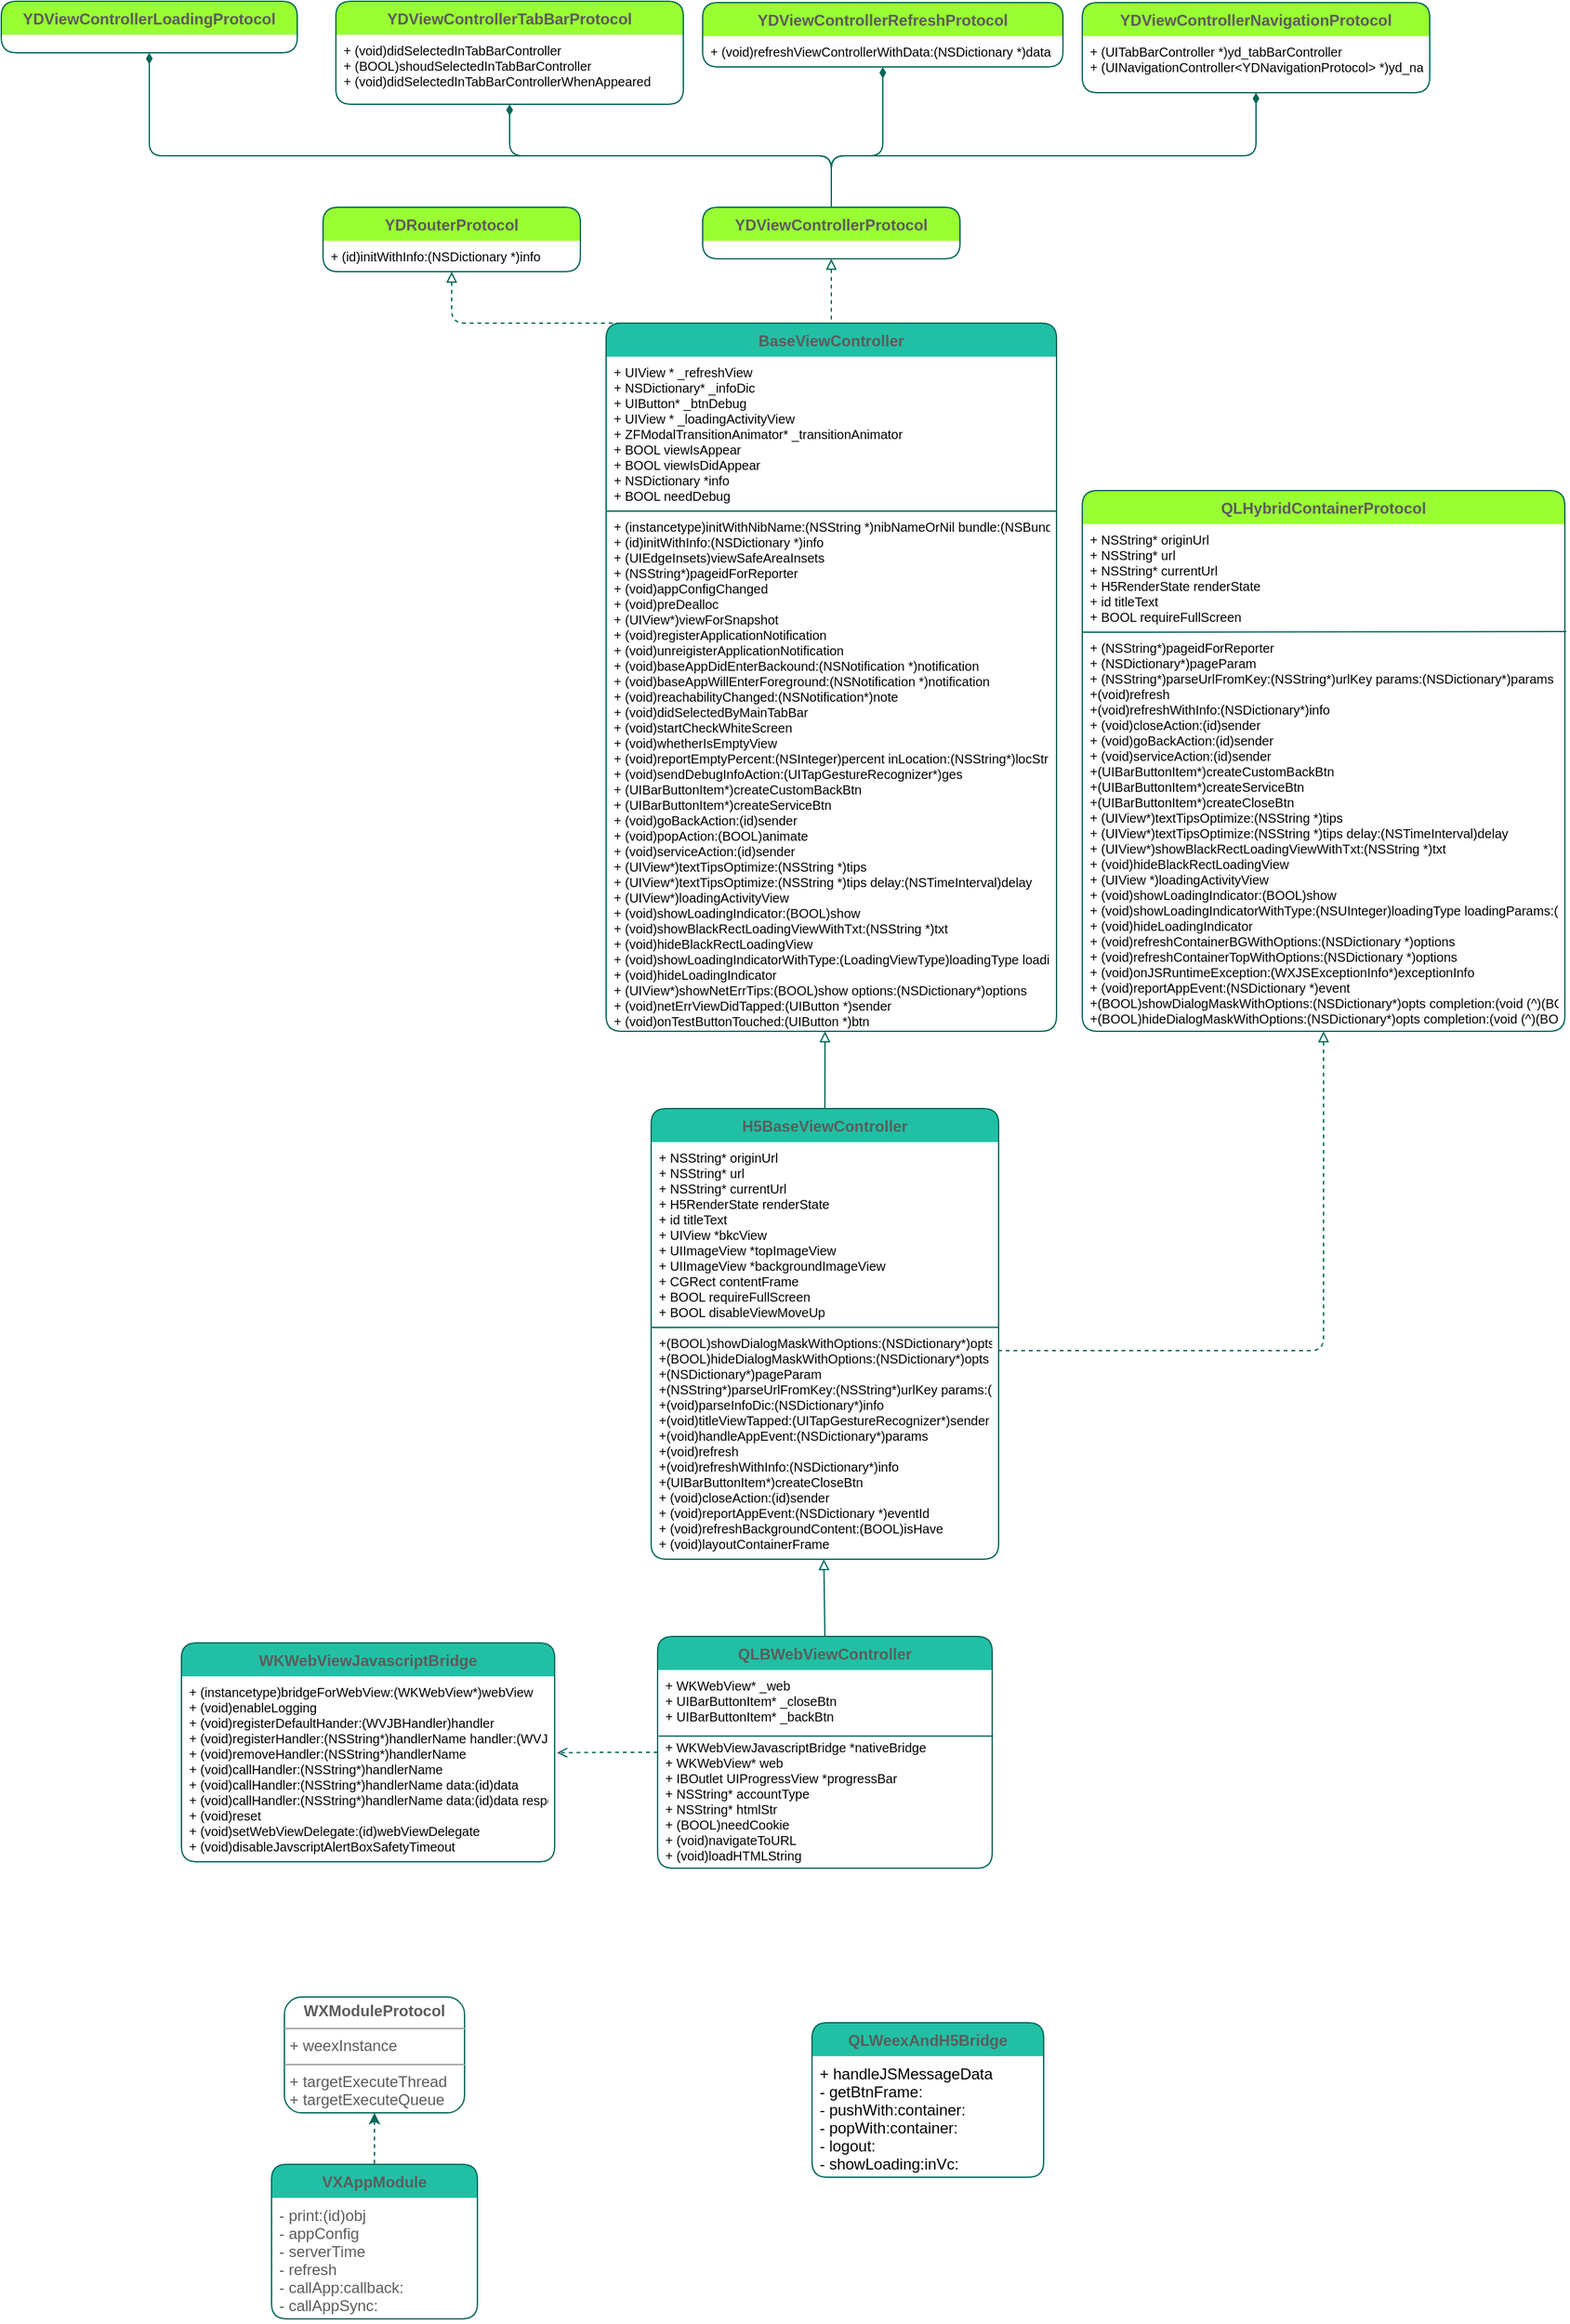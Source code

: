 <mxfile version="14.2.9" type="github">
  <diagram id="C5RBs43oDa-KdzZeNtuy" name="Page-1">
    <mxGraphModel dx="2221" dy="3082" grid="1" gridSize="10" guides="1" tooltips="1" connect="1" arrows="1" fold="1" page="1" pageScale="1" pageWidth="827" pageHeight="1169" math="0" shadow="0">
      <root>
        <mxCell id="WIyWlLk6GJQsqaUBKTNV-0" />
        <mxCell id="WIyWlLk6GJQsqaUBKTNV-1" parent="WIyWlLk6GJQsqaUBKTNV-0" />
        <mxCell id="Zo8zre_AHFBqHG1fS06w-9" value="VXAppModule" style="swimlane;fontStyle=1;align=center;verticalAlign=top;childLayout=stackLayout;horizontal=1;startSize=26;horizontalStack=0;resizeParent=1;resizeParentMax=0;resizeLast=0;collapsible=1;marginBottom=0;rounded=1;strokeColor=#006658;fillColor=#21C0A5;fontColor=#5C5C5C;swimlaneLine=0;glass=0;shadow=0;" vertex="1" parent="WIyWlLk6GJQsqaUBKTNV-1">
          <mxGeometry x="60" y="390" width="160" height="120" as="geometry">
            <mxRectangle x="260" y="210" width="110" height="26" as="alternateBounds" />
          </mxGeometry>
        </mxCell>
        <mxCell id="Zo8zre_AHFBqHG1fS06w-12" value="- print:(id)obj&#xa;- appConfig&#xa;- serverTime&#xa;- refresh&#xa;- callApp:callback:&#xa;- callAppSync:&#xa;&#xa;&#xa;&#xa;&#xa;&#xa;" style="text;strokeColor=none;fillColor=none;align=left;verticalAlign=top;spacingLeft=4;spacingRight=4;overflow=hidden;rotatable=0;points=[[0,0.5],[1,0.5]];portConstraint=eastwest;fontColor=#5C5C5C;" vertex="1" parent="Zo8zre_AHFBqHG1fS06w-9">
          <mxGeometry y="26" width="160" height="94" as="geometry" />
        </mxCell>
        <mxCell id="Zo8zre_AHFBqHG1fS06w-21" style="rounded=1;orthogonalLoop=1;jettySize=auto;html=1;exitX=0.5;exitY=1;exitDx=0;exitDy=0;entryX=0.5;entryY=0;entryDx=0;entryDy=0;strokeColor=#006658;fillColor=#21C0A5;fontColor=#5C5C5C;startArrow=classic;startFill=1;endArrow=none;endFill=0;dashed=1;" edge="1" parent="WIyWlLk6GJQsqaUBKTNV-1" source="Zo8zre_AHFBqHG1fS06w-18" target="Zo8zre_AHFBqHG1fS06w-9">
          <mxGeometry relative="1" as="geometry" />
        </mxCell>
        <mxCell id="Zo8zre_AHFBqHG1fS06w-18" value="&lt;p style=&quot;margin: 0px ; margin-top: 4px ; text-align: center&quot;&gt;&lt;b&gt;WXModuleProtocol&lt;/b&gt;&lt;/p&gt;&lt;hr size=&quot;1&quot;&gt;&lt;p style=&quot;margin: 0px ; margin-left: 4px&quot;&gt;+ weexInstance&lt;br&gt;&lt;/p&gt;&lt;hr size=&quot;1&quot;&gt;&lt;p style=&quot;margin: 0px ; margin-left: 4px&quot;&gt;+ targetExecuteThread&lt;/p&gt;&lt;p style=&quot;margin: 0px ; margin-left: 4px&quot;&gt;+ targetExecuteQueue&lt;/p&gt;" style="verticalAlign=top;align=left;overflow=fill;fontSize=12;fontFamily=Helvetica;html=1;rounded=1;strokeColor=#006658;fontColor=#5C5C5C;fillColor=none;" vertex="1" parent="WIyWlLk6GJQsqaUBKTNV-1">
          <mxGeometry x="70" y="260" width="140" height="90" as="geometry" />
        </mxCell>
        <mxCell id="Zo8zre_AHFBqHG1fS06w-28" value="QLWeexAndH5Bridge" style="swimlane;fontStyle=1;align=center;verticalAlign=top;childLayout=stackLayout;horizontal=1;startSize=26;horizontalStack=0;resizeParent=1;resizeParentMax=0;resizeLast=0;collapsible=1;marginBottom=0;rounded=1;sketch=0;strokeColor=#006658;fillColor=#21C0A5;fontColor=#5C5C5C;swimlaneLine=0;" vertex="1" parent="WIyWlLk6GJQsqaUBKTNV-1">
          <mxGeometry x="480" y="280" width="180" height="120" as="geometry" />
        </mxCell>
        <mxCell id="Zo8zre_AHFBqHG1fS06w-31" value="+ handleJSMessageData&#xa;- getBtnFrame:&#xa;- pushWith:container:&#xa;- popWith:container:&#xa;- logout:&#xa;- showLoading:inVc:" style="text;strokeColor=none;fillColor=none;align=left;verticalAlign=top;spacingLeft=4;spacingRight=4;overflow=hidden;rotatable=0;points=[[0,0.5],[1,0.5]];portConstraint=eastwest;" vertex="1" parent="Zo8zre_AHFBqHG1fS06w-28">
          <mxGeometry y="26" width="180" height="94" as="geometry" />
        </mxCell>
        <mxCell id="Zo8zre_AHFBqHG1fS06w-32" value="WKWebViewJavascriptBridge" style="swimlane;fontStyle=1;align=center;verticalAlign=top;childLayout=stackLayout;horizontal=1;startSize=26;horizontalStack=0;resizeParent=1;resizeParentMax=0;resizeLast=0;collapsible=1;marginBottom=0;rounded=1;sketch=0;strokeColor=#006658;fillColor=#21C0A5;fontColor=#5C5C5C;swimlaneLine=0;" vertex="1" parent="WIyWlLk6GJQsqaUBKTNV-1">
          <mxGeometry x="-10" y="-15" width="290" height="170" as="geometry" />
        </mxCell>
        <mxCell id="Zo8zre_AHFBqHG1fS06w-33" value="+ (instancetype)bridgeForWebView:(WKWebView*)webView&#xa;+ (void)enableLogging&#xa;+ (void)registerDefaultHander:(WVJBHandler)handler&#xa;+ (void)registerHandler:(NSString*)handlerName handler:(WVJBHandler)handler&#xa;+ (void)removeHandler:(NSString*)handlerName&#xa;+ (void)callHandler:(NSString*)handlerName&#xa;+ (void)callHandler:(NSString*)handlerName data:(id)data&#xa;+ (void)callHandler:(NSString*)handlerName data:(id)data responseCallback:(WVJBResponseCallback)responseCallback&#xa;+ (void)reset&#xa;+ (void)setWebViewDelegate:(id)webViewDelegate&#xa;+ (void)disableJavscriptAlertBoxSafetyTimeout" style="text;strokeColor=none;fillColor=none;align=left;verticalAlign=top;spacingLeft=4;spacingRight=4;overflow=hidden;rotatable=0;points=[[0,0.5],[1,0.5]];portConstraint=eastwest;fontSize=10;" vertex="1" parent="Zo8zre_AHFBqHG1fS06w-32">
          <mxGeometry y="26" width="290" height="144" as="geometry" />
        </mxCell>
        <mxCell id="Zo8zre_AHFBqHG1fS06w-92" style="edgeStyle=orthogonalEdgeStyle;curved=0;rounded=1;sketch=0;orthogonalLoop=1;jettySize=auto;html=1;entryX=1.006;entryY=0.412;entryDx=0;entryDy=0;startArrow=none;startFill=0;endArrow=open;endFill=0;strokeColor=#006658;fillColor=#21C0A5;fontSize=10;fontColor=#FF9575;entryPerimeter=0;dashed=1;" edge="1" parent="WIyWlLk6GJQsqaUBKTNV-1" source="Zo8zre_AHFBqHG1fS06w-35" target="Zo8zre_AHFBqHG1fS06w-33">
          <mxGeometry relative="1" as="geometry" />
        </mxCell>
        <mxCell id="Zo8zre_AHFBqHG1fS06w-35" value="QLBWebViewController" style="swimlane;fontStyle=1;align=center;verticalAlign=top;childLayout=stackLayout;horizontal=1;startSize=26;horizontalStack=0;resizeParent=1;resizeParentMax=0;resizeLast=0;collapsible=1;marginBottom=0;rounded=1;sketch=0;strokeColor=#006658;fillColor=#21C0A5;fontColor=#5C5C5C;swimlaneLine=0;" vertex="1" parent="WIyWlLk6GJQsqaUBKTNV-1">
          <mxGeometry x="360" y="-20" width="260" height="180" as="geometry">
            <mxRectangle x="360" y="-20" width="170" height="26" as="alternateBounds" />
          </mxGeometry>
        </mxCell>
        <mxCell id="Zo8zre_AHFBqHG1fS06w-36" value="+ WKWebView* _web&#xa;+ UIBarButtonItem* _closeBtn&#xa;+ UIBarButtonItem* _backBtn&#xa;&#xa;+ WKWebViewJavascriptBridge *nativeBridge&#xa;+ WKWebView* web&#xa;+ IBOutlet UIProgressView *progressBar&#xa;+ NSString* accountType&#xa;+ NSString* htmlStr&#xa;+ (BOOL)needCookie&#xa;+ (void)navigateToURL&#xa;+ (void)loadHTMLString" style="text;strokeColor=none;fillColor=none;align=left;verticalAlign=top;spacingLeft=4;spacingRight=4;overflow=hidden;rotatable=0;points=[[0,0.5],[1,0.5]];portConstraint=eastwest;fontSize=10;" vertex="1" parent="Zo8zre_AHFBqHG1fS06w-35">
          <mxGeometry y="26" width="260" height="154" as="geometry" />
        </mxCell>
        <mxCell id="Zo8zre_AHFBqHG1fS06w-91" value="" style="endArrow=none;html=1;strokeColor=#006658;fillColor=#21C0A5;fontSize=10;fontColor=#FF9575;exitX=0.003;exitY=0.334;exitDx=0;exitDy=0;exitPerimeter=0;entryX=1.003;entryY=0.334;entryDx=0;entryDy=0;entryPerimeter=0;" edge="1" parent="Zo8zre_AHFBqHG1fS06w-35" source="Zo8zre_AHFBqHG1fS06w-36" target="Zo8zre_AHFBqHG1fS06w-36">
          <mxGeometry width="50" height="50" relative="1" as="geometry">
            <mxPoint x="-20" y="-110" as="sourcePoint" />
            <mxPoint x="30" y="-160" as="targetPoint" />
          </mxGeometry>
        </mxCell>
        <mxCell id="Zo8zre_AHFBqHG1fS06w-83" style="edgeStyle=orthogonalEdgeStyle;curved=0;rounded=1;sketch=0;orthogonalLoop=1;jettySize=auto;html=1;entryX=1;entryY=0.5;entryDx=0;entryDy=0;startArrow=block;startFill=0;endArrow=none;endFill=0;strokeColor=#006658;fillColor=#21C0A5;fontSize=10;fontColor=#FF9575;dashed=1;" edge="1" parent="WIyWlLk6GJQsqaUBKTNV-1" source="Zo8zre_AHFBqHG1fS06w-43" target="Zo8zre_AHFBqHG1fS06w-52">
          <mxGeometry relative="1" as="geometry">
            <Array as="points">
              <mxPoint x="878" y="-242" />
            </Array>
          </mxGeometry>
        </mxCell>
        <mxCell id="Zo8zre_AHFBqHG1fS06w-43" value="QLHybridContainerProtocol" style="swimlane;fontStyle=1;align=center;verticalAlign=top;childLayout=stackLayout;horizontal=1;startSize=26;horizontalStack=0;resizeParent=1;resizeParentMax=0;resizeLast=0;collapsible=1;marginBottom=0;rounded=1;sketch=0;strokeColor=#006658;fontColor=#5C5C5C;swimlaneLine=0;fontSize=12;fillColor=#99FF33;" vertex="1" parent="WIyWlLk6GJQsqaUBKTNV-1">
          <mxGeometry x="690" y="-910" width="375" height="420" as="geometry">
            <mxRectangle x="690" y="-540" width="170" height="26" as="alternateBounds" />
          </mxGeometry>
        </mxCell>
        <mxCell id="Zo8zre_AHFBqHG1fS06w-49" value="" style="endArrow=none;html=1;rounded=0;strokeColor=#006658;fillColor=#21C0A5;fontSize=12;fontColor=#5C5C5C;entryX=1.003;entryY=0.212;entryDx=0;entryDy=0;entryPerimeter=0;" edge="1" parent="Zo8zre_AHFBqHG1fS06w-43" target="Zo8zre_AHFBqHG1fS06w-45">
          <mxGeometry relative="1" as="geometry">
            <mxPoint y="110" as="sourcePoint" />
            <mxPoint x="160" y="110" as="targetPoint" />
          </mxGeometry>
        </mxCell>
        <mxCell id="Zo8zre_AHFBqHG1fS06w-45" value="+ NSString* originUrl&#xa;+ NSString* url&#xa;+ NSString* currentUrl&#xa;+ H5RenderState renderState&#xa;+ id titleText&#xa;+ BOOL requireFullScreen&#xa;&#xa;+ (NSString*)pageidForReporter&#xa;+ (NSDictionary*)pageParam&#xa;+ (NSString*)parseUrlFromKey:(NSString*)urlKey params:(NSDictionary*)params&#xa;+(void)refresh&#xa;+(void)refreshWithInfo:(NSDictionary*)info&#xa;+ (void)closeAction:(id)sender&#xa;+ (void)goBackAction:(id)sender&#xa;+ (void)serviceAction:(id)sender&#xa;+(UIBarButtonItem*)createCustomBackBtn&#xa;+(UIBarButtonItem*)createServiceBtn&#xa;+(UIBarButtonItem*)createCloseBtn&#xa;+ (UIView*)textTipsOptimize:(NSString *)tips&#xa;+ (UIView*)textTipsOptimize:(NSString *)tips delay:(NSTimeInterval)delay&#xa;+ (UIView*)showBlackRectLoadingViewWithTxt:(NSString *)txt&#xa;+ (void)hideBlackRectLoadingView&#xa;+ (UIView *)loadingActivityView&#xa;+ (void)showLoadingIndicator:(BOOL)show&#xa;+ (void)showLoadingIndicatorWithType:(NSUInteger)loadingType loadingParams:(NSDictionary *)params&#xa;+ (void)hideLoadingIndicator&#xa;+ (void)refreshContainerBGWithOptions:(NSDictionary *)options&#xa;+ (void)refreshContainerTopWithOptions:(NSDictionary *)options&#xa;+ (void)onJSRuntimeException:(WXJSExceptionInfo*)exceptionInfo&#xa;+ (void)reportAppEvent:(NSDictionary *)event&#xa;+(BOOL)showDialogMaskWithOptions:(NSDictionary*)opts completion:(void (^)(BOOL finished))completion&#xa;+(BOOL)hideDialogMaskWithOptions:(NSDictionary*)opts completion:(void (^)(BOOL finished))completion" style="text;strokeColor=none;fillColor=none;align=left;verticalAlign=top;spacingLeft=4;spacingRight=4;overflow=hidden;rotatable=0;points=[[0,0.5],[1,0.5]];portConstraint=eastwest;fontSize=10;" vertex="1" parent="Zo8zre_AHFBqHG1fS06w-43">
          <mxGeometry y="26" width="375" height="394" as="geometry" />
        </mxCell>
        <mxCell id="Zo8zre_AHFBqHG1fS06w-50" value="H5BaseViewController" style="swimlane;fontStyle=1;align=center;verticalAlign=top;childLayout=stackLayout;horizontal=1;startSize=26;horizontalStack=0;resizeParent=1;resizeParentMax=0;resizeLast=0;collapsible=1;marginBottom=0;rounded=1;sketch=0;strokeColor=#006658;fillColor=#21C0A5;fontColor=#5C5C5C;swimlaneLine=0;" vertex="1" parent="WIyWlLk6GJQsqaUBKTNV-1">
          <mxGeometry x="355" y="-430" width="270" height="350" as="geometry">
            <mxRectangle x="310" y="-530" width="170" height="26" as="alternateBounds" />
          </mxGeometry>
        </mxCell>
        <mxCell id="Zo8zre_AHFBqHG1fS06w-53" value="" style="endArrow=none;html=1;rounded=0;strokeColor=#006658;fillColor=#21C0A5;fontSize=10;fontColor=#5C5C5C;entryX=1;entryY=0.444;entryDx=0;entryDy=0;entryPerimeter=0;" edge="1" parent="Zo8zre_AHFBqHG1fS06w-50" target="Zo8zre_AHFBqHG1fS06w-52">
          <mxGeometry relative="1" as="geometry">
            <mxPoint y="170" as="sourcePoint" />
            <mxPoint x="160" y="170" as="targetPoint" />
          </mxGeometry>
        </mxCell>
        <mxCell id="Zo8zre_AHFBqHG1fS06w-52" value="+ NSString* originUrl&#xa;+ NSString* url&#xa;+ NSString* currentUrl&#xa;+ H5RenderState renderState&#xa;+ id titleText&#xa;+ UIView *bkcView&#xa;+ UIImageView *topImageView&#xa;+ UIImageView *backgroundImageView&#xa;+ CGRect contentFrame&#xa;+ BOOL requireFullScreen&#xa;+ BOOL disableViewMoveUp&#xa;&#xa;+(BOOL)showDialogMaskWithOptions:(NSDictionary*)opts completion:(void (^)(BOOL finished))completion&#xa;+(BOOL)hideDialogMaskWithOptions:(NSDictionary*)opts completion:(void (^)(BOOL finished))completion&#xa;+(NSDictionary*)pageParam&#xa;+(NSString*)parseUrlFromKey:(NSString*)urlKey params:(NSDictionary*)params&#xa;+(void)parseInfoDic:(NSDictionary*)info&#xa;+(void)titleViewTapped:(UITapGestureRecognizer*)sender&#xa;+(void)handleAppEvent:(NSDictionary*)params&#xa;+(void)refresh&#xa;+(void)refreshWithInfo:(NSDictionary*)info&#xa;+(UIBarButtonItem*)createCloseBtn&#xa;+ (void)closeAction:(id)sender&#xa;+ (void)reportAppEvent:(NSDictionary *)eventId&#xa;+ (void)refreshBackgroundContent:(BOOL)isHave&#xa;+ (void)layoutContainerFrame" style="text;strokeColor=none;fillColor=none;align=left;verticalAlign=top;spacingLeft=4;spacingRight=4;overflow=hidden;rotatable=0;points=[[0,0.5],[1,0.5]];portConstraint=eastwest;fontSize=10;" vertex="1" parent="Zo8zre_AHFBqHG1fS06w-50">
          <mxGeometry y="26" width="270" height="324" as="geometry" />
        </mxCell>
        <mxCell id="Zo8zre_AHFBqHG1fS06w-54" value="BaseViewController" style="swimlane;fontStyle=1;align=center;verticalAlign=top;childLayout=stackLayout;horizontal=1;startSize=26;horizontalStack=0;resizeParent=1;resizeParentMax=0;resizeLast=0;collapsible=1;marginBottom=0;rounded=1;sketch=0;strokeColor=#006658;fillColor=#21C0A5;fontColor=#5C5C5C;swimlaneLine=0;" vertex="1" parent="WIyWlLk6GJQsqaUBKTNV-1">
          <mxGeometry x="320" y="-1040" width="350" height="550" as="geometry">
            <mxRectangle x="-20" y="-400" width="170" height="26" as="alternateBounds" />
          </mxGeometry>
        </mxCell>
        <mxCell id="Zo8zre_AHFBqHG1fS06w-57" value="" style="endArrow=none;html=1;rounded=0;strokeColor=#006658;fillColor=#21C0A5;fontSize=10;fontColor=#5C5C5C;entryX=1;entryY=0.229;entryDx=0;entryDy=0;entryPerimeter=0;" edge="1" parent="Zo8zre_AHFBqHG1fS06w-54" target="Zo8zre_AHFBqHG1fS06w-56">
          <mxGeometry relative="1" as="geometry">
            <mxPoint y="146" as="sourcePoint" />
            <mxPoint x="160" y="146" as="targetPoint" />
          </mxGeometry>
        </mxCell>
        <mxCell id="Zo8zre_AHFBqHG1fS06w-56" value="+ UIView * _refreshView&#xa;+ NSDictionary* _infoDic&#xa;+ UIButton* _btnDebug&#xa;+ UIView * _loadingActivityView&#xa;+ ZFModalTransitionAnimator* _transitionAnimator&#xa;+ BOOL viewIsAppear&#xa;+ BOOL viewIsDidAppear&#xa;+ NSDictionary *info&#xa;+ BOOL needDebug&#xa;&#xa;+ (instancetype)initWithNibName:(NSString *)nibNameOrNil bundle:(NSBundle *)nibBundleOrNil __attribute__((unavailable(&quot;use initWithInfo instead:&quot;)))&#xa;+ (id)initWithInfo:(NSDictionary *)info&#xa;+ (UIEdgeInsets)viewSafeAreaInsets&#xa;+ (NSString*)pageidForReporter&#xa;+ (void)appConfigChanged&#xa;+ (void)preDealloc&#xa;+ (UIView*)viewForSnapshot&#xa;+ (void)registerApplicationNotification&#xa;+ (void)unreigisterApplicationNotification&#xa;+ (void)baseAppDidEnterBackound:(NSNotification *)notification&#xa;+ (void)baseAppWillEnterForeground:(NSNotification *)notification&#xa;+ (void)reachabilityChanged:(NSNotification*)note&#xa;+ (void)didSelectedByMainTabBar&#xa;+ (void)startCheckWhiteScreen&#xa;+ (void)whetherIsEmptyView&#xa;+ (void)reportEmptyPercent:(NSInteger)percent inLocation:(NSString*)locStr url:(NSString*)urlstr&#xa;+ (void)sendDebugInfoAction:(UITapGestureRecognizer*)ges&#xa;+ (UIBarButtonItem*)createCustomBackBtn&#xa;+ (UIBarButtonItem*)createServiceBtn&#xa;+ (void)goBackAction:(id)sender&#xa;+ (void)popAction:(BOOL)animate&#xa;+ (void)serviceAction:(id)sender&#xa;+ (UIView*)textTipsOptimize:(NSString *)tips&#xa;+ (UIView*)textTipsOptimize:(NSString *)tips delay:(NSTimeInterval)delay&#xa;+ (UIView*)loadingActivityView&#xa;+ (void)showLoadingIndicator:(BOOL)show&#xa;+ (void)showBlackRectLoadingViewWithTxt:(NSString *)txt&#xa;+ (void)hideBlackRectLoadingView&#xa;+ (void)showLoadingIndicatorWithType:(LoadingViewType)loadingType loadingParams:(NSDictionary *)params&#xa;+ (void)hideLoadingIndicator&#xa;+ (UIView*)showNetErrTips:(BOOL)show options:(NSDictionary*)options&#xa;+ (void)netErrViewDidTapped:(UIButton *)sender&#xa;+ (void)onTestButtonTouched:(UIButton *)btn" style="text;strokeColor=none;fillColor=none;align=left;verticalAlign=top;spacingLeft=4;spacingRight=4;overflow=hidden;rotatable=0;points=[[0,0.5],[1,0.5]];portConstraint=eastwest;fontSize=10;" vertex="1" parent="Zo8zre_AHFBqHG1fS06w-54">
          <mxGeometry y="26" width="350" height="524" as="geometry" />
        </mxCell>
        <mxCell id="Zo8zre_AHFBqHG1fS06w-84" style="edgeStyle=orthogonalEdgeStyle;curved=0;rounded=1;sketch=0;orthogonalLoop=1;jettySize=auto;html=1;entryX=0.25;entryY=0;entryDx=0;entryDy=0;dashed=1;startArrow=block;startFill=0;endArrow=none;endFill=0;strokeColor=#006658;fillColor=#21C0A5;fontSize=10;fontColor=#FF9575;" edge="1" parent="WIyWlLk6GJQsqaUBKTNV-1" source="Zo8zre_AHFBqHG1fS06w-58" target="Zo8zre_AHFBqHG1fS06w-54">
          <mxGeometry relative="1" as="geometry">
            <Array as="points">
              <mxPoint x="200" y="-1040" />
            </Array>
          </mxGeometry>
        </mxCell>
        <mxCell id="Zo8zre_AHFBqHG1fS06w-58" value="YDRouterProtocol" style="swimlane;fontStyle=1;align=center;verticalAlign=top;childLayout=stackLayout;horizontal=1;startSize=26;horizontalStack=0;resizeParent=1;resizeParentMax=0;resizeLast=0;collapsible=1;marginBottom=0;rounded=1;sketch=0;strokeColor=#006658;fontColor=#5C5C5C;swimlaneLine=0;fontSize=12;fillColor=#99FF33;" vertex="1" parent="WIyWlLk6GJQsqaUBKTNV-1">
          <mxGeometry x="100" y="-1130" width="200" height="50" as="geometry">
            <mxRectangle x="690" y="-540" width="170" height="26" as="alternateBounds" />
          </mxGeometry>
        </mxCell>
        <mxCell id="Zo8zre_AHFBqHG1fS06w-60" value="+ (id)initWithInfo:(NSDictionary *)info" style="text;strokeColor=none;fillColor=none;align=left;verticalAlign=top;spacingLeft=4;spacingRight=4;overflow=hidden;rotatable=0;points=[[0,0.5],[1,0.5]];portConstraint=eastwest;fontSize=10;" vertex="1" parent="Zo8zre_AHFBqHG1fS06w-58">
          <mxGeometry y="26" width="200" height="24" as="geometry" />
        </mxCell>
        <mxCell id="Zo8zre_AHFBqHG1fS06w-86" style="edgeStyle=orthogonalEdgeStyle;curved=0;rounded=1;sketch=0;orthogonalLoop=1;jettySize=auto;html=1;entryX=0.5;entryY=0;entryDx=0;entryDy=0;dashed=1;startArrow=block;startFill=0;endArrow=none;endFill=0;strokeColor=#006658;fillColor=#21C0A5;fontSize=10;fontColor=#FF9575;" edge="1" parent="WIyWlLk6GJQsqaUBKTNV-1" source="Zo8zre_AHFBqHG1fS06w-61" target="Zo8zre_AHFBqHG1fS06w-54">
          <mxGeometry relative="1" as="geometry" />
        </mxCell>
        <mxCell id="Zo8zre_AHFBqHG1fS06w-61" value="YDViewControllerProtocol" style="swimlane;fontStyle=1;align=center;verticalAlign=top;childLayout=stackLayout;horizontal=1;startSize=26;horizontalStack=0;resizeParent=1;resizeParentMax=0;resizeLast=0;collapsible=1;marginBottom=0;rounded=1;sketch=0;strokeColor=#006658;fontColor=#5C5C5C;swimlaneLine=0;fontSize=12;fillColor=#99FF33;" vertex="1" parent="WIyWlLk6GJQsqaUBKTNV-1">
          <mxGeometry x="395" y="-1130" width="200" height="40" as="geometry">
            <mxRectangle x="690" y="-540" width="170" height="26" as="alternateBounds" />
          </mxGeometry>
        </mxCell>
        <mxCell id="Zo8zre_AHFBqHG1fS06w-87" style="edgeStyle=orthogonalEdgeStyle;curved=0;rounded=1;sketch=0;orthogonalLoop=1;jettySize=auto;html=1;entryX=0.5;entryY=0;entryDx=0;entryDy=0;startArrow=diamondThin;startFill=1;endArrow=none;endFill=0;strokeColor=#006658;fillColor=#21C0A5;fontSize=10;fontColor=#FF9575;" edge="1" parent="WIyWlLk6GJQsqaUBKTNV-1" source="Zo8zre_AHFBqHG1fS06w-65" target="Zo8zre_AHFBqHG1fS06w-61">
          <mxGeometry relative="1" as="geometry">
            <Array as="points">
              <mxPoint x="-35" y="-1170" />
              <mxPoint x="495" y="-1170" />
            </Array>
          </mxGeometry>
        </mxCell>
        <mxCell id="Zo8zre_AHFBqHG1fS06w-65" value="YDViewControllerLoadingProtocol" style="swimlane;fontStyle=1;align=center;verticalAlign=top;childLayout=stackLayout;horizontal=1;startSize=26;horizontalStack=0;resizeParent=1;resizeParentMax=0;resizeLast=0;collapsible=1;marginBottom=0;rounded=1;sketch=0;strokeColor=#006658;fontColor=#5C5C5C;swimlaneLine=0;fontSize=12;fillColor=#99FF33;" vertex="1" parent="WIyWlLk6GJQsqaUBKTNV-1">
          <mxGeometry x="-150" y="-1290" width="230" height="40" as="geometry">
            <mxRectangle x="690" y="-540" width="170" height="26" as="alternateBounds" />
          </mxGeometry>
        </mxCell>
        <mxCell id="Zo8zre_AHFBqHG1fS06w-90" style="edgeStyle=orthogonalEdgeStyle;curved=0;rounded=1;sketch=0;orthogonalLoop=1;jettySize=auto;html=1;entryX=0.5;entryY=0;entryDx=0;entryDy=0;startArrow=diamondThin;startFill=1;endArrow=none;endFill=0;strokeColor=#006658;fillColor=#21C0A5;fontSize=10;fontColor=#FF9575;" edge="1" parent="WIyWlLk6GJQsqaUBKTNV-1" source="Zo8zre_AHFBqHG1fS06w-67" target="Zo8zre_AHFBqHG1fS06w-61">
          <mxGeometry relative="1" as="geometry">
            <Array as="points">
              <mxPoint x="825" y="-1170" />
              <mxPoint x="495" y="-1170" />
            </Array>
          </mxGeometry>
        </mxCell>
        <mxCell id="Zo8zre_AHFBqHG1fS06w-67" value="YDViewControllerNavigationProtocol" style="swimlane;fontStyle=1;align=center;verticalAlign=top;childLayout=stackLayout;horizontal=1;startSize=26;horizontalStack=0;resizeParent=1;resizeParentMax=0;resizeLast=0;collapsible=1;marginBottom=0;rounded=1;sketch=0;strokeColor=#006658;fontColor=#5C5C5C;swimlaneLine=0;fontSize=12;fillColor=#99FF33;" vertex="1" parent="WIyWlLk6GJQsqaUBKTNV-1">
          <mxGeometry x="690" y="-1289" width="270" height="70" as="geometry">
            <mxRectangle x="690" y="-540" width="170" height="26" as="alternateBounds" />
          </mxGeometry>
        </mxCell>
        <mxCell id="Zo8zre_AHFBqHG1fS06w-68" value="+ (UITabBarController *)yd_tabBarController&#xa;+ (UINavigationController&lt;YDNavigationProtocol&gt; *)yd_navigationController" style="text;strokeColor=none;fillColor=none;align=left;verticalAlign=top;spacingLeft=4;spacingRight=4;overflow=hidden;rotatable=0;points=[[0,0.5],[1,0.5]];portConstraint=eastwest;fontSize=10;" vertex="1" parent="Zo8zre_AHFBqHG1fS06w-67">
          <mxGeometry y="26" width="270" height="44" as="geometry" />
        </mxCell>
        <mxCell id="Zo8zre_AHFBqHG1fS06w-88" style="edgeStyle=orthogonalEdgeStyle;curved=0;rounded=1;sketch=0;orthogonalLoop=1;jettySize=auto;html=1;entryX=0.5;entryY=0;entryDx=0;entryDy=0;startArrow=diamondThin;startFill=1;endArrow=none;endFill=0;strokeColor=#006658;fillColor=#21C0A5;fontSize=10;fontColor=#FF9575;" edge="1" parent="WIyWlLk6GJQsqaUBKTNV-1" source="Zo8zre_AHFBqHG1fS06w-69" target="Zo8zre_AHFBqHG1fS06w-61">
          <mxGeometry relative="1" as="geometry">
            <Array as="points">
              <mxPoint x="245" y="-1170" />
              <mxPoint x="495" y="-1170" />
            </Array>
          </mxGeometry>
        </mxCell>
        <mxCell id="Zo8zre_AHFBqHG1fS06w-69" value="YDViewControllerTabBarProtocol" style="swimlane;fontStyle=1;align=center;verticalAlign=top;childLayout=stackLayout;horizontal=1;startSize=26;horizontalStack=0;resizeParent=1;resizeParentMax=0;resizeLast=0;collapsible=1;marginBottom=0;rounded=1;sketch=0;strokeColor=#006658;fontColor=#5C5C5C;swimlaneLine=0;fontSize=12;fillColor=#99FF33;" vertex="1" parent="WIyWlLk6GJQsqaUBKTNV-1">
          <mxGeometry x="110" y="-1290" width="270" height="80" as="geometry">
            <mxRectangle x="690" y="-540" width="170" height="26" as="alternateBounds" />
          </mxGeometry>
        </mxCell>
        <mxCell id="Zo8zre_AHFBqHG1fS06w-70" value="+ (void)didSelectedInTabBarController&#xa;+ (BOOL)shoudSelectedInTabBarController&#xa;+ (void)didSelectedInTabBarControllerWhenAppeared" style="text;strokeColor=none;fillColor=none;align=left;verticalAlign=top;spacingLeft=4;spacingRight=4;overflow=hidden;rotatable=0;points=[[0,0.5],[1,0.5]];portConstraint=eastwest;fontSize=10;" vertex="1" parent="Zo8zre_AHFBqHG1fS06w-69">
          <mxGeometry y="26" width="270" height="54" as="geometry" />
        </mxCell>
        <mxCell id="Zo8zre_AHFBqHG1fS06w-89" style="edgeStyle=orthogonalEdgeStyle;curved=0;rounded=1;sketch=0;orthogonalLoop=1;jettySize=auto;html=1;entryX=0.5;entryY=0;entryDx=0;entryDy=0;startArrow=diamondThin;startFill=1;endArrow=none;endFill=0;strokeColor=#006658;fillColor=#21C0A5;fontSize=10;fontColor=#FF9575;" edge="1" parent="WIyWlLk6GJQsqaUBKTNV-1" source="Zo8zre_AHFBqHG1fS06w-71" target="Zo8zre_AHFBqHG1fS06w-61">
          <mxGeometry relative="1" as="geometry">
            <Array as="points">
              <mxPoint x="535" y="-1170" />
              <mxPoint x="495" y="-1170" />
            </Array>
          </mxGeometry>
        </mxCell>
        <mxCell id="Zo8zre_AHFBqHG1fS06w-71" value="YDViewControllerRefreshProtocol" style="swimlane;fontStyle=1;align=center;verticalAlign=top;childLayout=stackLayout;horizontal=1;startSize=26;horizontalStack=0;resizeParent=1;resizeParentMax=0;resizeLast=0;collapsible=1;marginBottom=0;rounded=1;sketch=0;strokeColor=#006658;fontColor=#5C5C5C;swimlaneLine=0;fontSize=12;fillColor=#99FF33;" vertex="1" parent="WIyWlLk6GJQsqaUBKTNV-1">
          <mxGeometry x="395" y="-1289" width="280" height="50" as="geometry">
            <mxRectangle x="690" y="-540" width="170" height="26" as="alternateBounds" />
          </mxGeometry>
        </mxCell>
        <mxCell id="Zo8zre_AHFBqHG1fS06w-72" value="+ (void)refreshViewControllerWithData:(NSDictionary *)data&#xa;" style="text;strokeColor=none;fillColor=none;align=left;verticalAlign=top;spacingLeft=4;spacingRight=4;overflow=hidden;rotatable=0;points=[[0,0.5],[1,0.5]];portConstraint=eastwest;fontSize=10;" vertex="1" parent="Zo8zre_AHFBqHG1fS06w-71">
          <mxGeometry y="26" width="280" height="24" as="geometry" />
        </mxCell>
        <mxCell id="Zo8zre_AHFBqHG1fS06w-77" value="" style="endArrow=none;html=1;strokeColor=#006658;fillColor=#21C0A5;fontSize=10;fontColor=#FF9575;entryX=0.5;entryY=0;entryDx=0;entryDy=0;startArrow=block;startFill=0;endFill=0;exitX=0.497;exitY=1;exitDx=0;exitDy=0;exitPerimeter=0;" edge="1" parent="WIyWlLk6GJQsqaUBKTNV-1" source="Zo8zre_AHFBqHG1fS06w-52" target="Zo8zre_AHFBqHG1fS06w-35">
          <mxGeometry width="50" height="50" relative="1" as="geometry">
            <mxPoint x="490" y="-170" as="sourcePoint" />
            <mxPoint x="340" y="-90" as="targetPoint" />
          </mxGeometry>
        </mxCell>
        <mxCell id="Zo8zre_AHFBqHG1fS06w-78" value="" style="endArrow=none;html=1;strokeColor=#006658;fillColor=#21C0A5;fontSize=10;fontColor=#FF9575;entryX=0.5;entryY=0;entryDx=0;entryDy=0;startArrow=block;startFill=0;endFill=0;exitX=0.486;exitY=1;exitDx=0;exitDy=0;exitPerimeter=0;" edge="1" parent="WIyWlLk6GJQsqaUBKTNV-1" source="Zo8zre_AHFBqHG1fS06w-56" target="Zo8zre_AHFBqHG1fS06w-50">
          <mxGeometry width="50" height="50" relative="1" as="geometry">
            <mxPoint x="490" y="-490" as="sourcePoint" />
            <mxPoint x="390" y="-190" as="targetPoint" />
          </mxGeometry>
        </mxCell>
      </root>
    </mxGraphModel>
  </diagram>
</mxfile>
